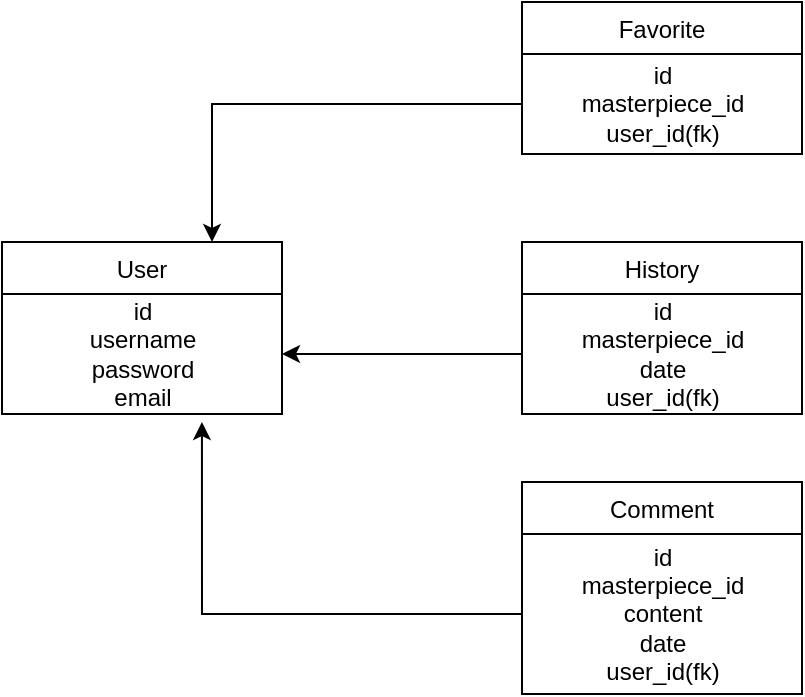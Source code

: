 <mxfile version="13.0.7" type="device"><diagram id="C5RBs43oDa-KdzZeNtuy" name="Page-1"><mxGraphModel dx="1422" dy="762" grid="1" gridSize="10" guides="1" tooltips="1" connect="1" arrows="1" fold="1" page="1" pageScale="1" pageWidth="827" pageHeight="1169" math="0" shadow="0"><root><mxCell id="WIyWlLk6GJQsqaUBKTNV-0"/><mxCell id="WIyWlLk6GJQsqaUBKTNV-1" parent="WIyWlLk6GJQsqaUBKTNV-0"/><mxCell id="oClLcHtqCJOPVfqu8qvn-6" value="Favorite" style="swimlane;fontStyle=0;childLayout=stackLayout;horizontal=1;startSize=26;fillColor=none;horizontalStack=0;resizeParent=1;resizeParentMax=0;resizeLast=0;collapsible=1;marginBottom=0;" parent="WIyWlLk6GJQsqaUBKTNV-1" vertex="1"><mxGeometry x="320" y="40" width="140" height="76" as="geometry"/></mxCell><mxCell id="oClLcHtqCJOPVfqu8qvn-7" value="id&lt;br&gt;masterpiece_id&lt;br&gt;user_id(fk)" style="text;html=1;align=center;verticalAlign=middle;resizable=0;points=[];autosize=1;" parent="oClLcHtqCJOPVfqu8qvn-6" vertex="1"><mxGeometry y="26" width="140" height="50" as="geometry"/></mxCell><mxCell id="oClLcHtqCJOPVfqu8qvn-8" value="History" style="swimlane;fontStyle=0;childLayout=stackLayout;horizontal=1;startSize=26;fillColor=none;horizontalStack=0;resizeParent=1;resizeParentMax=0;resizeLast=0;collapsible=1;marginBottom=0;" parent="WIyWlLk6GJQsqaUBKTNV-1" vertex="1"><mxGeometry x="320" y="160" width="140" height="86" as="geometry"/></mxCell><mxCell id="oClLcHtqCJOPVfqu8qvn-9" value="id&lt;br&gt;masterpiece_id&lt;br&gt;date&lt;br&gt;user_id(fk)" style="text;html=1;align=center;verticalAlign=middle;resizable=0;points=[];autosize=1;" parent="oClLcHtqCJOPVfqu8qvn-8" vertex="1"><mxGeometry y="26" width="140" height="60" as="geometry"/></mxCell><mxCell id="oClLcHtqCJOPVfqu8qvn-10" value="Comment" style="swimlane;fontStyle=0;childLayout=stackLayout;horizontal=1;startSize=26;fillColor=none;horizontalStack=0;resizeParent=1;resizeParentMax=0;resizeLast=0;collapsible=1;marginBottom=0;" parent="WIyWlLk6GJQsqaUBKTNV-1" vertex="1"><mxGeometry x="320" y="280" width="140" height="106" as="geometry"/></mxCell><mxCell id="oClLcHtqCJOPVfqu8qvn-11" value="id&lt;br&gt;masterpiece_id&lt;br&gt;content&lt;br&gt;date&lt;br&gt;user_id(fk)" style="text;html=1;align=center;verticalAlign=middle;resizable=0;points=[];autosize=1;" parent="oClLcHtqCJOPVfqu8qvn-10" vertex="1"><mxGeometry y="26" width="140" height="80" as="geometry"/></mxCell><mxCell id="oClLcHtqCJOPVfqu8qvn-0" value="User" style="swimlane;fontStyle=0;childLayout=stackLayout;horizontal=1;startSize=26;fillColor=none;horizontalStack=0;resizeParent=1;resizeParentMax=0;resizeLast=0;collapsible=1;marginBottom=0;" parent="WIyWlLk6GJQsqaUBKTNV-1" vertex="1"><mxGeometry x="60" y="160" width="140" height="86" as="geometry"/></mxCell><mxCell id="oClLcHtqCJOPVfqu8qvn-4" value="id&lt;br&gt;username&lt;br&gt;password&lt;br&gt;email" style="text;html=1;align=center;verticalAlign=middle;resizable=0;points=[];autosize=1;" parent="oClLcHtqCJOPVfqu8qvn-0" vertex="1"><mxGeometry y="26" width="140" height="60" as="geometry"/></mxCell><mxCell id="oClLcHtqCJOPVfqu8qvn-14" style="edgeStyle=orthogonalEdgeStyle;rounded=0;orthogonalLoop=1;jettySize=auto;html=1;entryX=0.75;entryY=0;entryDx=0;entryDy=0;" parent="WIyWlLk6GJQsqaUBKTNV-1" source="oClLcHtqCJOPVfqu8qvn-7" target="oClLcHtqCJOPVfqu8qvn-0" edge="1"><mxGeometry relative="1" as="geometry"/></mxCell><mxCell id="oClLcHtqCJOPVfqu8qvn-15" style="edgeStyle=orthogonalEdgeStyle;rounded=0;orthogonalLoop=1;jettySize=auto;html=1;entryX=1;entryY=0.5;entryDx=0;entryDy=0;entryPerimeter=0;" parent="WIyWlLk6GJQsqaUBKTNV-1" source="oClLcHtqCJOPVfqu8qvn-9" target="oClLcHtqCJOPVfqu8qvn-4" edge="1"><mxGeometry relative="1" as="geometry"/></mxCell><mxCell id="oClLcHtqCJOPVfqu8qvn-16" style="edgeStyle=orthogonalEdgeStyle;rounded=0;orthogonalLoop=1;jettySize=auto;html=1;entryX=0.714;entryY=1.067;entryDx=0;entryDy=0;entryPerimeter=0;" parent="WIyWlLk6GJQsqaUBKTNV-1" source="oClLcHtqCJOPVfqu8qvn-11" target="oClLcHtqCJOPVfqu8qvn-4" edge="1"><mxGeometry relative="1" as="geometry"/></mxCell></root></mxGraphModel></diagram></mxfile>